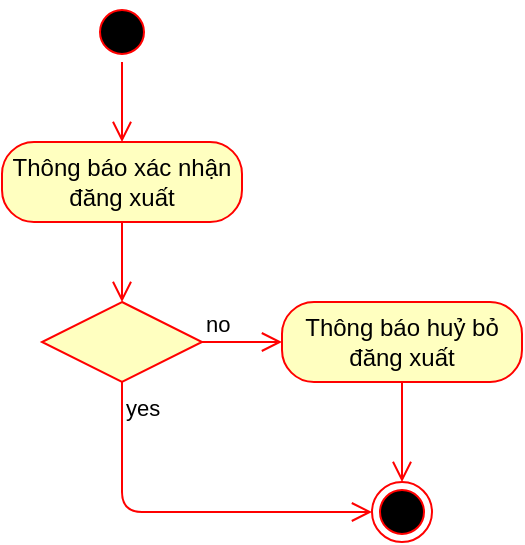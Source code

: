 <mxfile>
    <diagram id="raCaGkzIp7_ez1gjh0JV" name="Page-1">
        <mxGraphModel dx="891" dy="596" grid="1" gridSize="10" guides="1" tooltips="1" connect="1" arrows="1" fold="1" page="1" pageScale="1" pageWidth="850" pageHeight="1100" math="0" shadow="0">
            <root>
                <mxCell id="0"/>
                <mxCell id="1" parent="0"/>
                <mxCell id="2" value="" style="ellipse;html=1;shape=startState;fillColor=#000000;strokeColor=#ff0000;" vertex="1" parent="1">
                    <mxGeometry x="355" y="250" width="30" height="30" as="geometry"/>
                </mxCell>
                <mxCell id="3" value="" style="edgeStyle=orthogonalEdgeStyle;html=1;verticalAlign=bottom;endArrow=open;endSize=8;strokeColor=#ff0000;entryX=0.5;entryY=0;entryDx=0;entryDy=0;" edge="1" source="2" parent="1" target="4">
                    <mxGeometry relative="1" as="geometry">
                        <mxPoint x="245" y="340" as="targetPoint"/>
                    </mxGeometry>
                </mxCell>
                <mxCell id="4" value="Thông báo xác nhận đăng xuất" style="rounded=1;whiteSpace=wrap;html=1;arcSize=40;fontColor=#000000;fillColor=#ffffc0;strokeColor=#ff0000;" vertex="1" parent="1">
                    <mxGeometry x="310" y="320" width="120" height="40" as="geometry"/>
                </mxCell>
                <mxCell id="5" value="" style="edgeStyle=orthogonalEdgeStyle;html=1;verticalAlign=bottom;endArrow=open;endSize=8;strokeColor=#ff0000;entryX=0.5;entryY=0;entryDx=0;entryDy=0;" edge="1" source="4" parent="1" target="6">
                    <mxGeometry relative="1" as="geometry">
                        <mxPoint x="380" y="510" as="targetPoint"/>
                    </mxGeometry>
                </mxCell>
                <mxCell id="6" value="" style="rhombus;whiteSpace=wrap;html=1;fillColor=#ffffc0;strokeColor=#ff0000;" vertex="1" parent="1">
                    <mxGeometry x="330" y="400" width="80" height="40" as="geometry"/>
                </mxCell>
                <mxCell id="7" value="no" style="edgeStyle=orthogonalEdgeStyle;html=1;align=left;verticalAlign=bottom;endArrow=open;endSize=8;strokeColor=#ff0000;entryX=0;entryY=0.5;entryDx=0;entryDy=0;" edge="1" source="6" parent="1" target="10">
                    <mxGeometry x="-1" relative="1" as="geometry">
                        <mxPoint x="520" y="420" as="targetPoint"/>
                    </mxGeometry>
                </mxCell>
                <mxCell id="8" value="yes" style="edgeStyle=orthogonalEdgeStyle;html=1;align=left;verticalAlign=top;endArrow=open;endSize=8;strokeColor=#ff0000;entryX=0;entryY=0.5;entryDx=0;entryDy=0;" edge="1" source="6" parent="1" target="9">
                    <mxGeometry x="-1" relative="1" as="geometry">
                        <mxPoint x="630" y="430" as="targetPoint"/>
                        <Array as="points">
                            <mxPoint x="370" y="505"/>
                        </Array>
                    </mxGeometry>
                </mxCell>
                <mxCell id="9" value="" style="ellipse;html=1;shape=endState;fillColor=#000000;strokeColor=#ff0000;" vertex="1" parent="1">
                    <mxGeometry x="495" y="490" width="30" height="30" as="geometry"/>
                </mxCell>
                <mxCell id="10" value="Thông báo huỷ bỏ đăng xuất" style="rounded=1;whiteSpace=wrap;html=1;arcSize=40;fontColor=#000000;fillColor=#ffffc0;strokeColor=#ff0000;" vertex="1" parent="1">
                    <mxGeometry x="450" y="400" width="120" height="40" as="geometry"/>
                </mxCell>
                <mxCell id="11" value="" style="edgeStyle=orthogonalEdgeStyle;html=1;verticalAlign=bottom;endArrow=open;endSize=8;strokeColor=#ff0000;entryX=0.5;entryY=0;entryDx=0;entryDy=0;" edge="1" source="10" parent="1" target="9">
                    <mxGeometry relative="1" as="geometry">
                        <mxPoint x="670" y="460" as="targetPoint"/>
                    </mxGeometry>
                </mxCell>
            </root>
        </mxGraphModel>
    </diagram>
</mxfile>